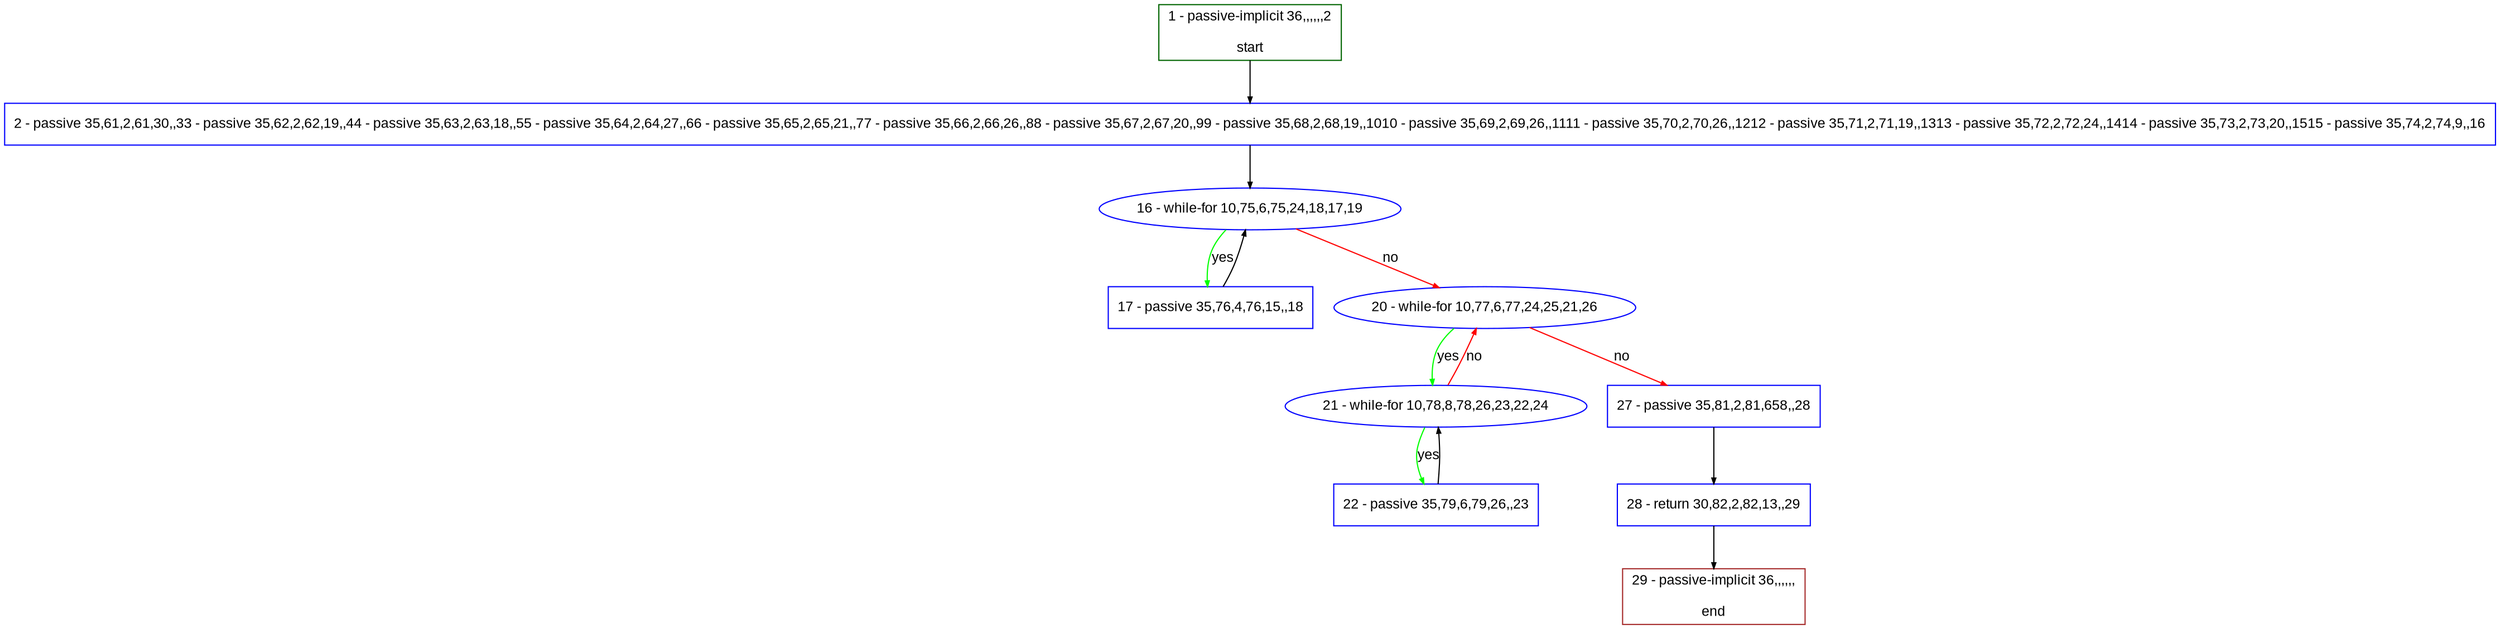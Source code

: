 digraph "" {
  graph [pack="true", label="", fontsize="12", packmode="clust", fontname="Arial", fillcolor="#FFFFCC", bgcolor="white", style="rounded,filled", compound="true"];
  node [node_initialized="no", label="", color="grey", fontsize="12", fillcolor="white", fontname="Arial", style="filled", shape="rectangle", compound="true", fixedsize="false"];
  edge [fontcolor="black", arrowhead="normal", arrowtail="none", arrowsize="0.5", ltail="", label="", color="black", fontsize="12", lhead="", fontname="Arial", dir="forward", compound="true"];
  __N1 [label="2 - passive 35,61,2,61,30,,33 - passive 35,62,2,62,19,,44 - passive 35,63,2,63,18,,55 - passive 35,64,2,64,27,,66 - passive 35,65,2,65,21,,77 - passive 35,66,2,66,26,,88 - passive 35,67,2,67,20,,99 - passive 35,68,2,68,19,,1010 - passive 35,69,2,69,26,,1111 - passive 35,70,2,70,26,,1212 - passive 35,71,2,71,19,,1313 - passive 35,72,2,72,24,,1414 - passive 35,73,2,73,20,,1515 - passive 35,74,2,74,9,,16", color="#0000ff", fillcolor="#ffffff", style="filled", shape="box"];
  __N2 [label="1 - passive-implicit 36,,,,,,2\n\nstart", color="#006400", fillcolor="#ffffff", style="filled", shape="box"];
  __N3 [label="16 - while-for 10,75,6,75,24,18,17,19", color="#0000ff", fillcolor="#ffffff", style="filled", shape="oval"];
  __N4 [label="17 - passive 35,76,4,76,15,,18", color="#0000ff", fillcolor="#ffffff", style="filled", shape="box"];
  __N5 [label="20 - while-for 10,77,6,77,24,25,21,26", color="#0000ff", fillcolor="#ffffff", style="filled", shape="oval"];
  __N6 [label="21 - while-for 10,78,8,78,26,23,22,24", color="#0000ff", fillcolor="#ffffff", style="filled", shape="oval"];
  __N7 [label="27 - passive 35,81,2,81,658,,28", color="#0000ff", fillcolor="#ffffff", style="filled", shape="box"];
  __N8 [label="22 - passive 35,79,6,79,26,,23", color="#0000ff", fillcolor="#ffffff", style="filled", shape="box"];
  __N9 [label="28 - return 30,82,2,82,13,,29", color="#0000ff", fillcolor="#ffffff", style="filled", shape="box"];
  __N10 [label="29 - passive-implicit 36,,,,,,\n\nend", color="#a52a2a", fillcolor="#ffffff", style="filled", shape="box"];
  __N2 -> __N1 [arrowhead="normal", arrowtail="none", color="#000000", label="", dir="forward"];
  __N1 -> __N3 [arrowhead="normal", arrowtail="none", color="#000000", label="", dir="forward"];
  __N3 -> __N4 [arrowhead="normal", arrowtail="none", color="#00ff00", label="yes", dir="forward"];
  __N4 -> __N3 [arrowhead="normal", arrowtail="none", color="#000000", label="", dir="forward"];
  __N3 -> __N5 [arrowhead="normal", arrowtail="none", color="#ff0000", label="no", dir="forward"];
  __N5 -> __N6 [arrowhead="normal", arrowtail="none", color="#00ff00", label="yes", dir="forward"];
  __N6 -> __N5 [arrowhead="normal", arrowtail="none", color="#ff0000", label="no", dir="forward"];
  __N5 -> __N7 [arrowhead="normal", arrowtail="none", color="#ff0000", label="no", dir="forward"];
  __N6 -> __N8 [arrowhead="normal", arrowtail="none", color="#00ff00", label="yes", dir="forward"];
  __N8 -> __N6 [arrowhead="normal", arrowtail="none", color="#000000", label="", dir="forward"];
  __N7 -> __N9 [arrowhead="normal", arrowtail="none", color="#000000", label="", dir="forward"];
  __N9 -> __N10 [arrowhead="normal", arrowtail="none", color="#000000", label="", dir="forward"];
}
